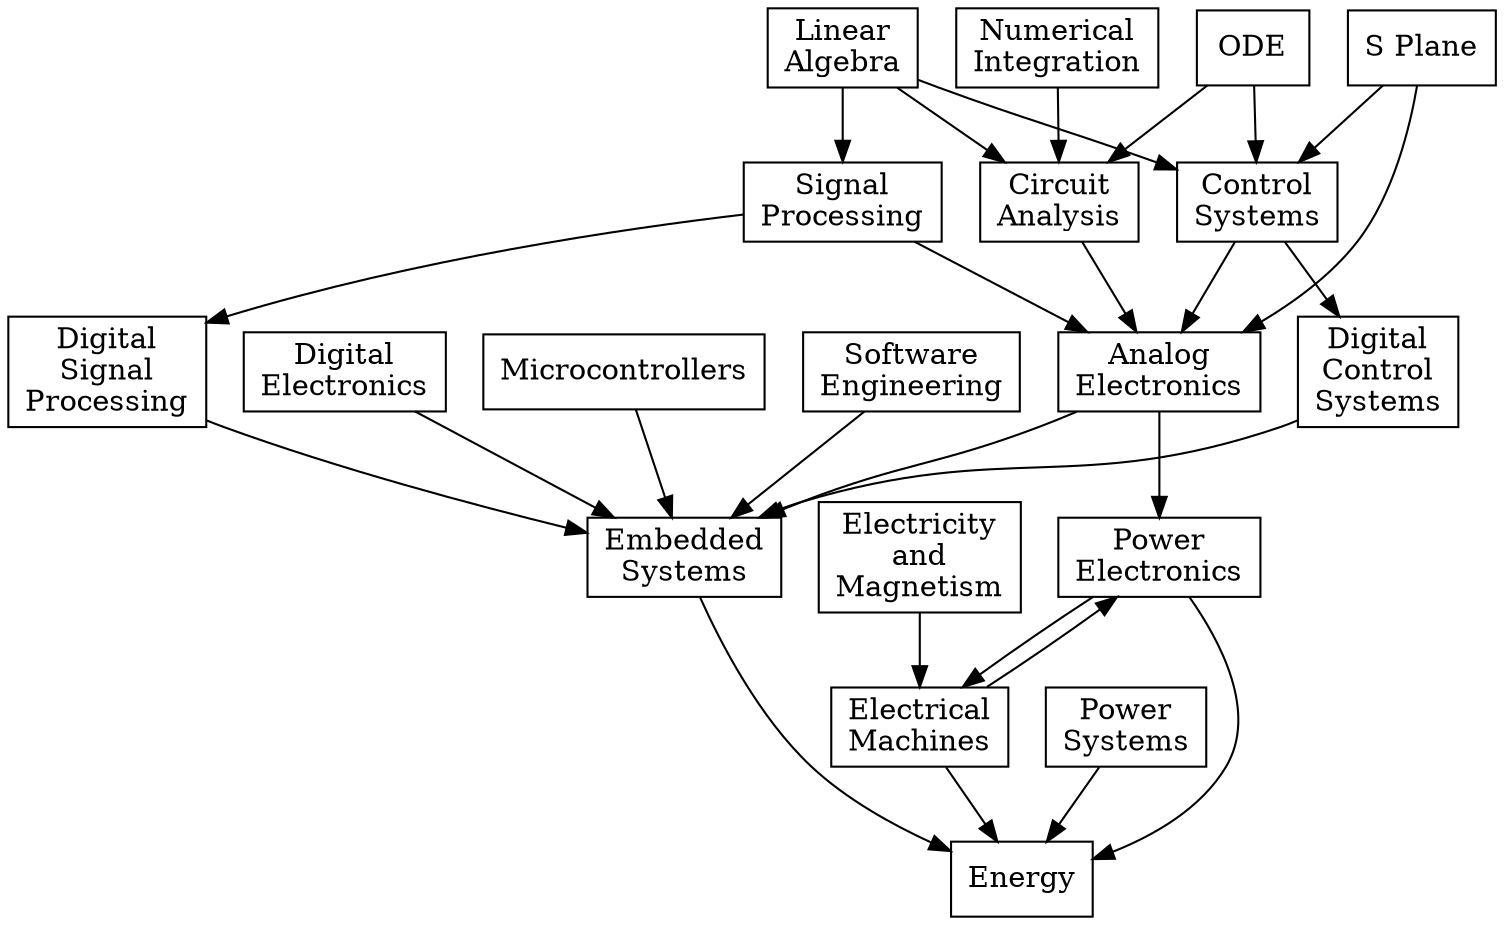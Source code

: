 digraph
{
	node[shape="rectangle"] linear_algebra[label="Linear\nAlgebra"]
							ode[label="ODE"]
							numerical_integration[label="Numerical\nIntegration"]
							s_plane[label="S Plane"]
							electricity_and_magnetism[label="Electricity\nand\nMagnetism"]

							signal_processing[label="Signal\nProcessing"]
							digital_signal_processing[label="Digital\nSignal\nProcessing"]
							control_systems[label="Control\nSystems"]
							digital_control_systems[label="Digital\nControl\nSystems"]
							circuit_analysis[label="Circuit\nAnalysis"]
							analog_electronics[label="Analog\nElectronics"]
							power_electronics[label="Power\nElectronics"]
							digital_electronics[label="Digital\nElectronics"]
							electrical_machines[label="Electrical\nMachines"]
							power_systems[label="Power\nSystems"]
							microcontrollers[label="Microcontrollers"]

							software_engineering[label="Software\nEngineering"]
							embedded_systems[label="Embedded\nSystems"]
							energy[label="Energy"]




	linear_algebra -> signal_processing;
	
	linear_algebra -> control_systems;
	ode -> control_systems;
	s_plane -> control_systems;

	linear_algebra -> circuit_analysis;
	ode -> circuit_analysis;
	numerical_integration -> circuit_analysis;

	control_systems -> digital_control_systems;
	signal_processing -> digital_signal_processing;

	s_plane -> analog_electronics;
	circuit_analysis -> analog_electronics;
	control_systems -> analog_electronics;
	signal_processing -> analog_electronics;

	analog_electronics -> power_electronics;

	electricity_and_magnetism -> electrical_machines;

	power_electronics -> electrical_machines;
	electrical_machines -> power_electronics;

	software_engineering -> embedded_systems;
	digital_signal_processing -> embedded_systems;
	digital_control_systems -> embedded_systems;
	digital_electronics -> embedded_systems;
	analog_electronics -> embedded_systems;
	microcontrollers -> embedded_systems;

	power_electronics -> energy;
	embedded_systems -> energy;
	power_systems -> energy;
	electrical_machines -> energy;
}